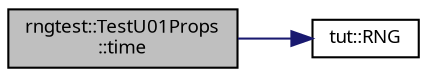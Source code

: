 digraph "rngtest::TestU01Props::time"
{
 // INTERACTIVE_SVG=YES
  bgcolor="transparent";
  edge [fontname="sans-serif",fontsize="9",labelfontname="sans-serif",labelfontsize="9"];
  node [fontname="sans-serif",fontsize="9",shape=record];
  rankdir="LR";
  Node1 [label="rngtest::TestU01Props\l::time",height=0.2,width=0.4,color="black", fillcolor="grey75", style="filled", fontcolor="black"];
  Node1 -> Node2 [color="midnightblue",fontsize="9",style="solid",fontname="sans-serif"];
  Node2 [label="tut::RNG",height=0.2,width=0.4,color="black",URL="$namespacetut.html#a316731162657b1b1e58291515240b16f",tooltip="Define test group. "];
}
